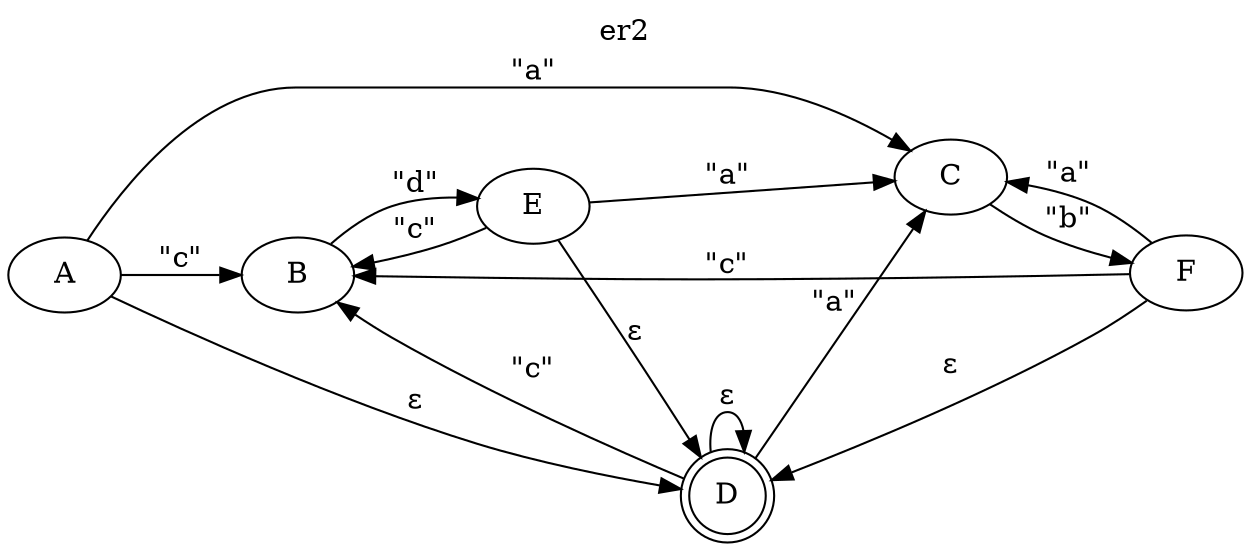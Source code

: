 digraph AFD{
rankdir=LR;
labelloc=t;
label="er2";
A -> B [label="\"c\""];
A -> C [label="\"a\""];
A -> D [label="ε"];
B -> E [label="\"d\""];
C -> F [label="\"b\""];
D -> B [label="\"c\""];
D -> C [label="\"a\""];
D -> D [label="ε"];
E -> B [label="\"c\""];
E -> C [label="\"a\""];
E -> D [label="ε"];
F -> B [label="\"c\""];
F -> C [label="\"a\""];
F -> D [label="ε"];
D [shape=doublecircle];
}